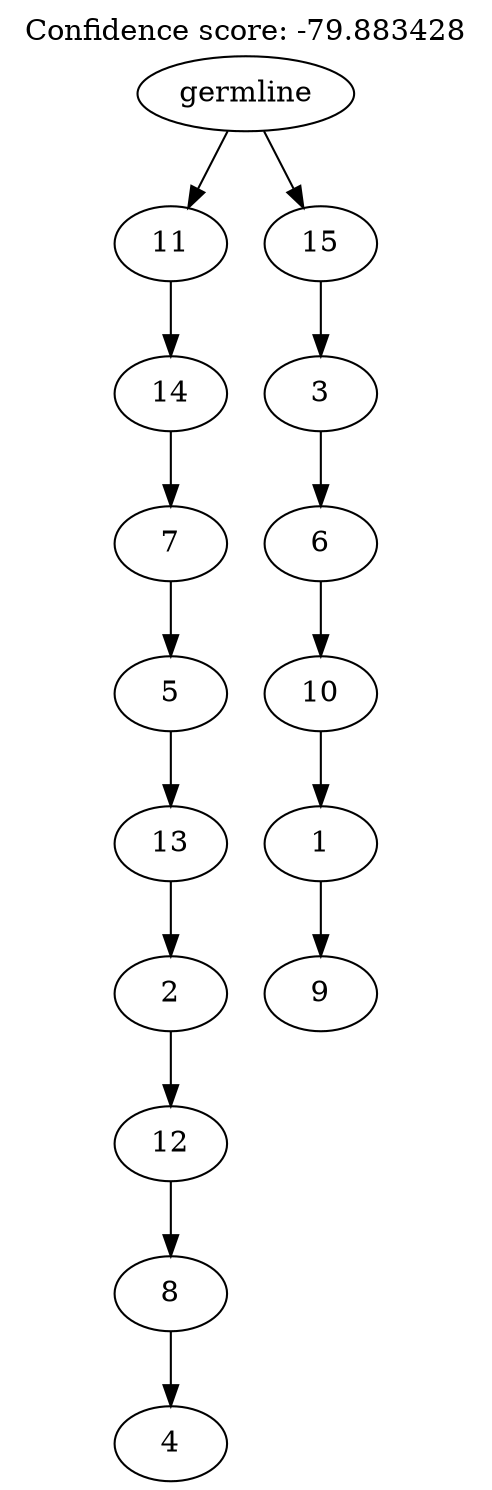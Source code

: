 digraph g {
	"14" -> "15";
	"15" [label="4"];
	"13" -> "14";
	"14" [label="8"];
	"12" -> "13";
	"13" [label="12"];
	"11" -> "12";
	"12" [label="2"];
	"10" -> "11";
	"11" [label="13"];
	"9" -> "10";
	"10" [label="5"];
	"8" -> "9";
	"9" [label="7"];
	"7" -> "8";
	"8" [label="14"];
	"5" -> "6";
	"6" [label="9"];
	"4" -> "5";
	"5" [label="1"];
	"3" -> "4";
	"4" [label="10"];
	"2" -> "3";
	"3" [label="6"];
	"1" -> "2";
	"2" [label="3"];
	"0" -> "1";
	"1" [label="15"];
	"0" -> "7";
	"7" [label="11"];
	"0" [label="germline"];
	labelloc="t";
	label="Confidence score: -79.883428";
}
